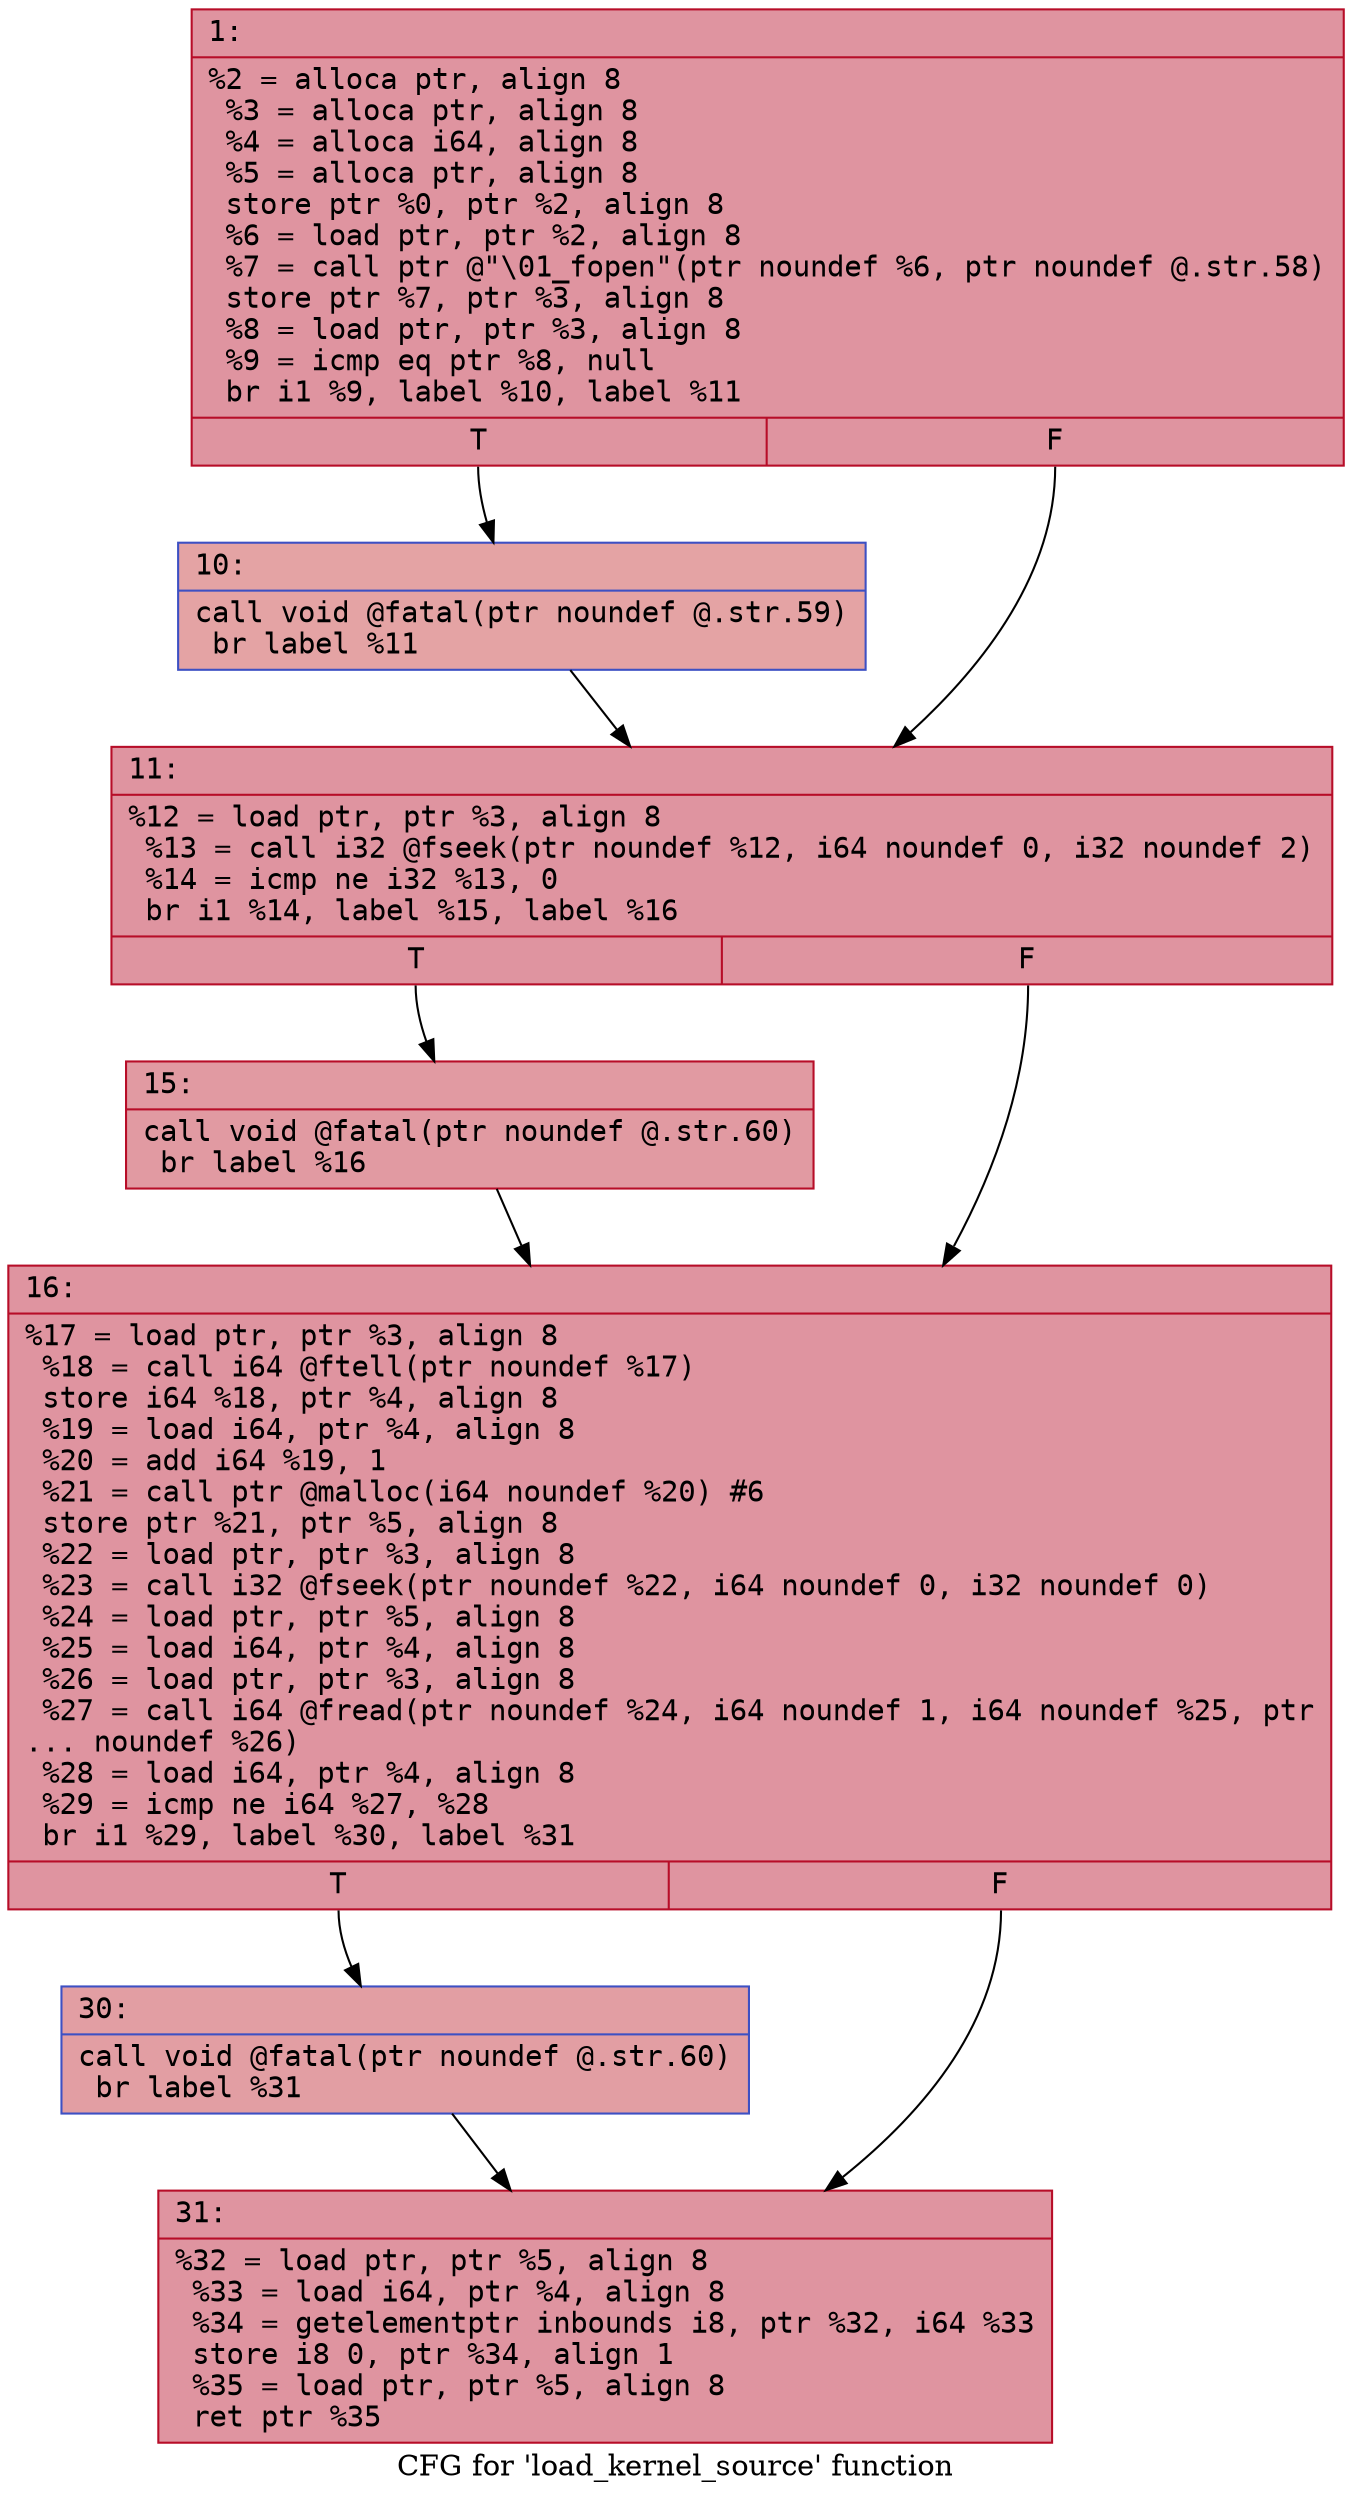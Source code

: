 digraph "CFG for 'load_kernel_source' function" {
	label="CFG for 'load_kernel_source' function";

	Node0x600002f7b520 [shape=record,color="#b70d28ff", style=filled, fillcolor="#b70d2870" fontname="Courier",label="{1:\l|  %2 = alloca ptr, align 8\l  %3 = alloca ptr, align 8\l  %4 = alloca i64, align 8\l  %5 = alloca ptr, align 8\l  store ptr %0, ptr %2, align 8\l  %6 = load ptr, ptr %2, align 8\l  %7 = call ptr @\"\\01_fopen\"(ptr noundef %6, ptr noundef @.str.58)\l  store ptr %7, ptr %3, align 8\l  %8 = load ptr, ptr %3, align 8\l  %9 = icmp eq ptr %8, null\l  br i1 %9, label %10, label %11\l|{<s0>T|<s1>F}}"];
	Node0x600002f7b520:s0 -> Node0x600002f7b570[tooltip="1 -> 10\nProbability 37.50%" ];
	Node0x600002f7b520:s1 -> Node0x600002f7b5c0[tooltip="1 -> 11\nProbability 62.50%" ];
	Node0x600002f7b570 [shape=record,color="#3d50c3ff", style=filled, fillcolor="#c32e3170" fontname="Courier",label="{10:\l|  call void @fatal(ptr noundef @.str.59)\l  br label %11\l}"];
	Node0x600002f7b570 -> Node0x600002f7b5c0[tooltip="10 -> 11\nProbability 100.00%" ];
	Node0x600002f7b5c0 [shape=record,color="#b70d28ff", style=filled, fillcolor="#b70d2870" fontname="Courier",label="{11:\l|  %12 = load ptr, ptr %3, align 8\l  %13 = call i32 @fseek(ptr noundef %12, i64 noundef 0, i32 noundef 2)\l  %14 = icmp ne i32 %13, 0\l  br i1 %14, label %15, label %16\l|{<s0>T|<s1>F}}"];
	Node0x600002f7b5c0:s0 -> Node0x600002f7b610[tooltip="11 -> 15\nProbability 62.50%" ];
	Node0x600002f7b5c0:s1 -> Node0x600002f7b660[tooltip="11 -> 16\nProbability 37.50%" ];
	Node0x600002f7b610 [shape=record,color="#b70d28ff", style=filled, fillcolor="#bb1b2c70" fontname="Courier",label="{15:\l|  call void @fatal(ptr noundef @.str.60)\l  br label %16\l}"];
	Node0x600002f7b610 -> Node0x600002f7b660[tooltip="15 -> 16\nProbability 100.00%" ];
	Node0x600002f7b660 [shape=record,color="#b70d28ff", style=filled, fillcolor="#b70d2870" fontname="Courier",label="{16:\l|  %17 = load ptr, ptr %3, align 8\l  %18 = call i64 @ftell(ptr noundef %17)\l  store i64 %18, ptr %4, align 8\l  %19 = load i64, ptr %4, align 8\l  %20 = add i64 %19, 1\l  %21 = call ptr @malloc(i64 noundef %20) #6\l  store ptr %21, ptr %5, align 8\l  %22 = load ptr, ptr %3, align 8\l  %23 = call i32 @fseek(ptr noundef %22, i64 noundef 0, i32 noundef 0)\l  %24 = load ptr, ptr %5, align 8\l  %25 = load i64, ptr %4, align 8\l  %26 = load ptr, ptr %3, align 8\l  %27 = call i64 @fread(ptr noundef %24, i64 noundef 1, i64 noundef %25, ptr\l... noundef %26)\l  %28 = load i64, ptr %4, align 8\l  %29 = icmp ne i64 %27, %28\l  br i1 %29, label %30, label %31\l|{<s0>T|<s1>F}}"];
	Node0x600002f7b660:s0 -> Node0x600002f7b6b0[tooltip="16 -> 30\nProbability 50.00%" ];
	Node0x600002f7b660:s1 -> Node0x600002f7b700[tooltip="16 -> 31\nProbability 50.00%" ];
	Node0x600002f7b6b0 [shape=record,color="#3d50c3ff", style=filled, fillcolor="#be242e70" fontname="Courier",label="{30:\l|  call void @fatal(ptr noundef @.str.60)\l  br label %31\l}"];
	Node0x600002f7b6b0 -> Node0x600002f7b700[tooltip="30 -> 31\nProbability 100.00%" ];
	Node0x600002f7b700 [shape=record,color="#b70d28ff", style=filled, fillcolor="#b70d2870" fontname="Courier",label="{31:\l|  %32 = load ptr, ptr %5, align 8\l  %33 = load i64, ptr %4, align 8\l  %34 = getelementptr inbounds i8, ptr %32, i64 %33\l  store i8 0, ptr %34, align 1\l  %35 = load ptr, ptr %5, align 8\l  ret ptr %35\l}"];
}
